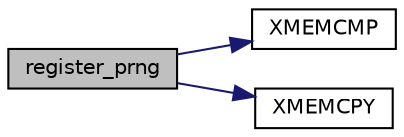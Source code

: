digraph "register_prng"
{
 // LATEX_PDF_SIZE
  edge [fontname="Helvetica",fontsize="10",labelfontname="Helvetica",labelfontsize="10"];
  node [fontname="Helvetica",fontsize="10",shape=record];
  rankdir="LR";
  Node30 [label="register_prng",height=0.2,width=0.4,color="black", fillcolor="grey75", style="filled", fontcolor="black",tooltip="Register a PRNG with the descriptor table."];
  Node30 -> Node31 [color="midnightblue",fontsize="10",style="solid"];
  Node31 [label="XMEMCMP",height=0.2,width=0.4,color="black", fillcolor="white", style="filled",URL="$tomcrypt__cfg_8h.html#a372b974ec0ac07abcd55297554fe540f",tooltip=" "];
  Node30 -> Node32 [color="midnightblue",fontsize="10",style="solid"];
  Node32 [label="XMEMCPY",height=0.2,width=0.4,color="black", fillcolor="white", style="filled",URL="$tomcrypt__cfg_8h.html#a7691dd48d60d5fc6daf2fa7ec4c55e12",tooltip=" "];
}
